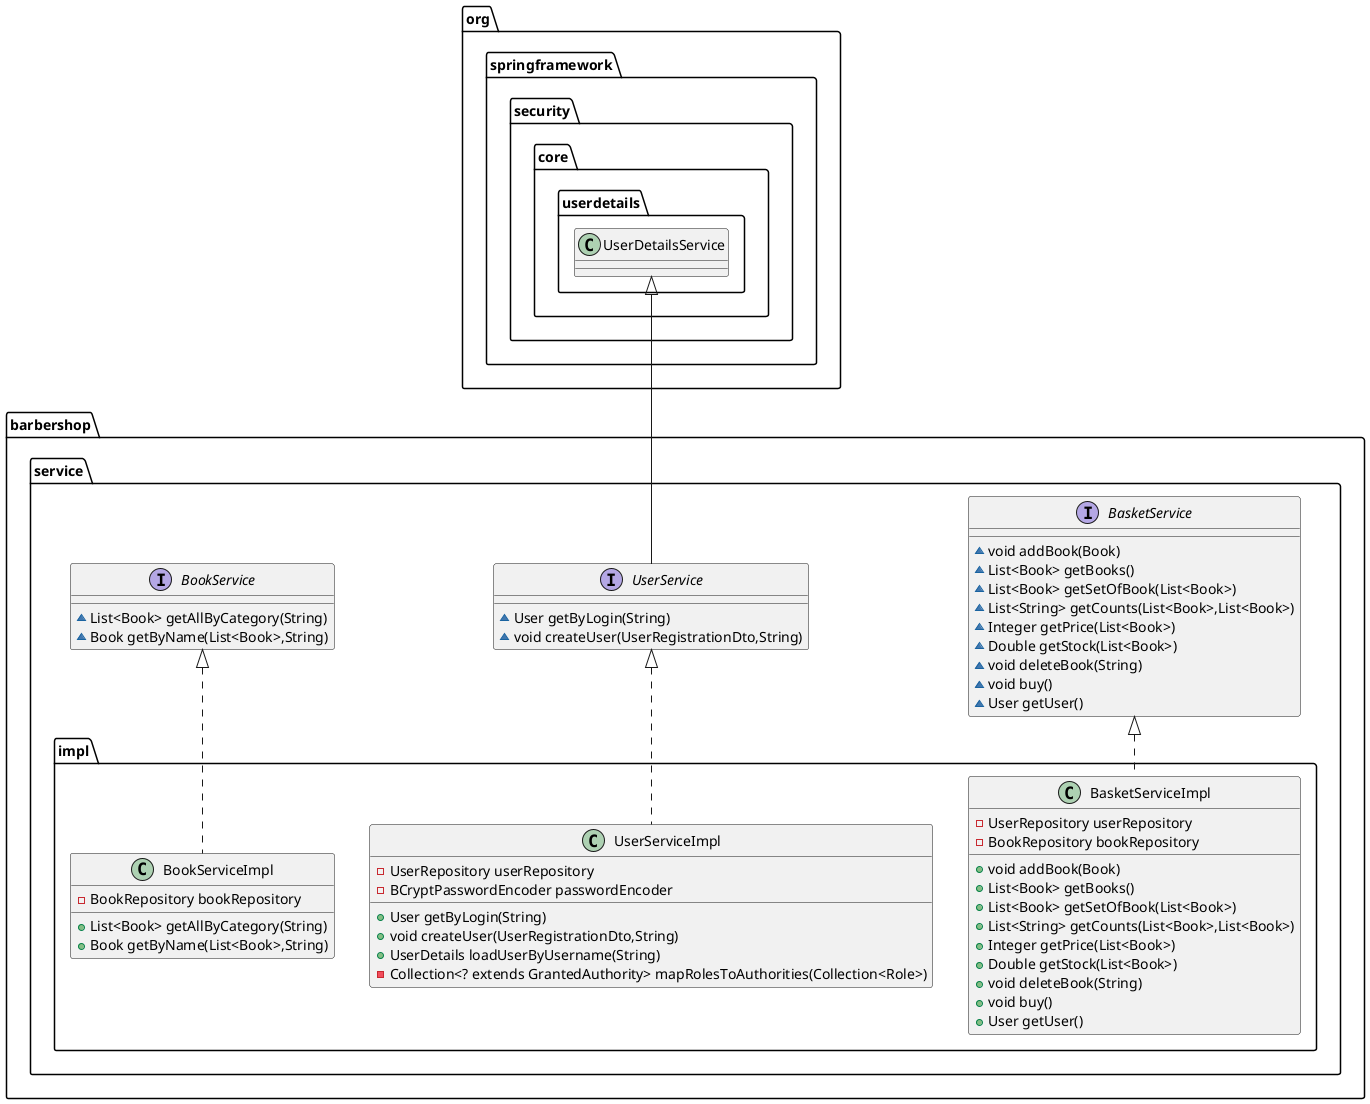 @startuml
interface barbershop.service.BasketService {
~ void addBook(Book)
~ List<Book> getBooks()
~ List<Book> getSetOfBook(List<Book>)
~ List<String> getCounts(List<Book>,List<Book>)
~ Integer getPrice(List<Book>)
~ Double getStock(List<Book>)
~ void deleteBook(String)
~ void buy()
~ User getUser()
}
interface barbershop.service.UserService {
~ User getByLogin(String)
~ void createUser(UserRegistrationDto,String)
}
class barbershop.service.impl.UserServiceImpl {
- UserRepository userRepository
- BCryptPasswordEncoder passwordEncoder
+ User getByLogin(String)
+ void createUser(UserRegistrationDto,String)
+ UserDetails loadUserByUsername(String)
- Collection<? extends GrantedAuthority> mapRolesToAuthorities(Collection<Role>)
}
class barbershop.service.impl.BookServiceImpl {
- BookRepository bookRepository
+ List<Book> getAllByCategory(String)
+ Book getByName(List<Book>,String)
}
interface barbershop.service.BookService {
~ List<Book> getAllByCategory(String)
~ Book getByName(List<Book>,String)
}
class barbershop.service.impl.BasketServiceImpl {
- UserRepository userRepository
- BookRepository bookRepository
+ void addBook(Book)
+ List<Book> getBooks()
+ List<Book> getSetOfBook(List<Book>)
+ List<String> getCounts(List<Book>,List<Book>)
+ Integer getPrice(List<Book>)
+ Double getStock(List<Book>)
+ void deleteBook(String)
+ void buy()
+ User getUser()
}


org.springframework.security.core.userdetails.UserDetailsService <|-- barbershop.service.UserService
barbershop.service.UserService <|.. barbershop.service.impl.UserServiceImpl
barbershop.service.BookService <|.. barbershop.service.impl.BookServiceImpl
barbershop.service.BasketService <|.. barbershop.service.impl.BasketServiceImpl
@enduml